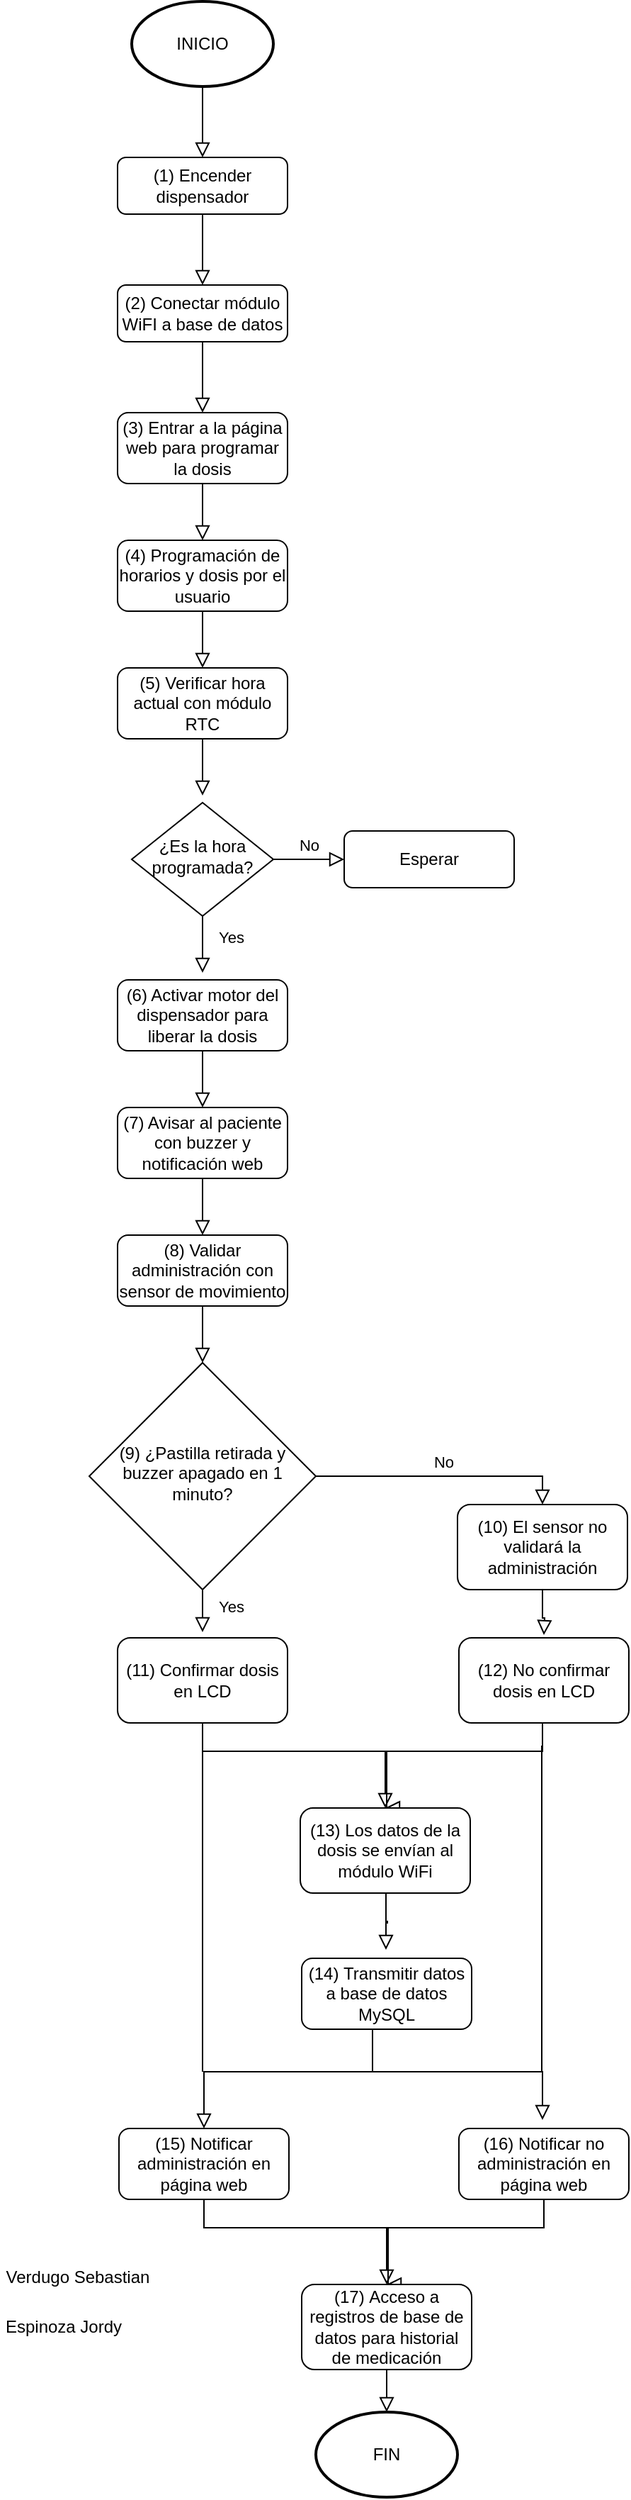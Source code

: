 <mxfile version="24.7.4">
  <diagram id="C5RBs43oDa-KdzZeNtuy" name="Page-1">
    <mxGraphModel dx="1249" dy="542" grid="1" gridSize="10" guides="1" tooltips="1" connect="1" arrows="1" fold="1" page="1" pageScale="1" pageWidth="827" pageHeight="1169" math="0" shadow="0">
      <root>
        <mxCell id="WIyWlLk6GJQsqaUBKTNV-0" />
        <mxCell id="WIyWlLk6GJQsqaUBKTNV-1" parent="WIyWlLk6GJQsqaUBKTNV-0" />
        <mxCell id="WIyWlLk6GJQsqaUBKTNV-4" value="Yes" style="rounded=0;html=1;jettySize=auto;orthogonalLoop=1;fontSize=11;endArrow=block;endFill=0;endSize=8;strokeWidth=1;shadow=0;labelBackgroundColor=none;edgeStyle=orthogonalEdgeStyle;" parent="WIyWlLk6GJQsqaUBKTNV-1" source="WIyWlLk6GJQsqaUBKTNV-6" edge="1">
          <mxGeometry x="-0.259" y="20" relative="1" as="geometry">
            <mxPoint as="offset" />
            <mxPoint x="303" y="705" as="targetPoint" />
          </mxGeometry>
        </mxCell>
        <mxCell id="WIyWlLk6GJQsqaUBKTNV-5" value="No" style="edgeStyle=orthogonalEdgeStyle;rounded=0;html=1;jettySize=auto;orthogonalLoop=1;fontSize=11;endArrow=block;endFill=0;endSize=8;strokeWidth=1;shadow=0;labelBackgroundColor=none;" parent="WIyWlLk6GJQsqaUBKTNV-1" source="WIyWlLk6GJQsqaUBKTNV-6" target="WIyWlLk6GJQsqaUBKTNV-7" edge="1">
          <mxGeometry y="10" relative="1" as="geometry">
            <mxPoint as="offset" />
          </mxGeometry>
        </mxCell>
        <mxCell id="WIyWlLk6GJQsqaUBKTNV-6" value="¿Es la hora programada?" style="rhombus;whiteSpace=wrap;html=1;shadow=0;fontFamily=Helvetica;fontSize=12;align=center;strokeWidth=1;spacing=6;spacingTop=-4;" parent="WIyWlLk6GJQsqaUBKTNV-1" vertex="1">
          <mxGeometry x="253" y="585" width="100" height="80" as="geometry" />
        </mxCell>
        <mxCell id="WIyWlLk6GJQsqaUBKTNV-7" value="Esperar" style="rounded=1;whiteSpace=wrap;html=1;fontSize=12;glass=0;strokeWidth=1;shadow=0;" parent="WIyWlLk6GJQsqaUBKTNV-1" vertex="1">
          <mxGeometry x="403" y="605" width="120" height="40" as="geometry" />
        </mxCell>
        <mxCell id="EYlrxo6wxWsGjPWzHVDA-5" value="" style="rounded=0;html=1;jettySize=auto;orthogonalLoop=1;fontSize=11;endArrow=block;endFill=0;endSize=8;strokeWidth=1;shadow=0;labelBackgroundColor=none;edgeStyle=orthogonalEdgeStyle;" edge="1" parent="WIyWlLk6GJQsqaUBKTNV-1">
          <mxGeometry relative="1" as="geometry">
            <mxPoint x="303" y="130" as="targetPoint" />
            <mxPoint x="303" y="80" as="sourcePoint" />
          </mxGeometry>
        </mxCell>
        <mxCell id="EYlrxo6wxWsGjPWzHVDA-7" value="" style="rounded=0;html=1;jettySize=auto;orthogonalLoop=1;fontSize=11;endArrow=block;endFill=0;endSize=8;strokeWidth=1;shadow=0;labelBackgroundColor=none;edgeStyle=orthogonalEdgeStyle;" edge="1" parent="WIyWlLk6GJQsqaUBKTNV-1" source="EYlrxo6wxWsGjPWzHVDA-8">
          <mxGeometry relative="1" as="geometry">
            <mxPoint x="303" y="220" as="targetPoint" />
          </mxGeometry>
        </mxCell>
        <mxCell id="EYlrxo6wxWsGjPWzHVDA-8" value="(1) Encender dispensador" style="rounded=1;whiteSpace=wrap;html=1;fontSize=12;glass=0;strokeWidth=1;shadow=0;" vertex="1" parent="WIyWlLk6GJQsqaUBKTNV-1">
          <mxGeometry x="243" y="130" width="120" height="40" as="geometry" />
        </mxCell>
        <mxCell id="EYlrxo6wxWsGjPWzHVDA-9" value="" style="rounded=0;html=1;jettySize=auto;orthogonalLoop=1;fontSize=11;endArrow=block;endFill=0;endSize=8;strokeWidth=1;shadow=0;labelBackgroundColor=none;edgeStyle=orthogonalEdgeStyle;" edge="1" parent="WIyWlLk6GJQsqaUBKTNV-1" source="EYlrxo6wxWsGjPWzHVDA-10">
          <mxGeometry relative="1" as="geometry">
            <mxPoint x="303" y="310" as="targetPoint" />
          </mxGeometry>
        </mxCell>
        <mxCell id="EYlrxo6wxWsGjPWzHVDA-10" value="(2) Conectar módulo WiFI a base de datos" style="rounded=1;whiteSpace=wrap;html=1;fontSize=12;glass=0;strokeWidth=1;shadow=0;" vertex="1" parent="WIyWlLk6GJQsqaUBKTNV-1">
          <mxGeometry x="243" y="220" width="120" height="40" as="geometry" />
        </mxCell>
        <mxCell id="EYlrxo6wxWsGjPWzHVDA-11" value="" style="rounded=0;html=1;jettySize=auto;orthogonalLoop=1;fontSize=11;endArrow=block;endFill=0;endSize=8;strokeWidth=1;shadow=0;labelBackgroundColor=none;edgeStyle=orthogonalEdgeStyle;" edge="1" parent="WIyWlLk6GJQsqaUBKTNV-1" source="EYlrxo6wxWsGjPWzHVDA-12">
          <mxGeometry relative="1" as="geometry">
            <mxPoint x="303" y="400" as="targetPoint" />
          </mxGeometry>
        </mxCell>
        <mxCell id="EYlrxo6wxWsGjPWzHVDA-12" value="(3)&amp;nbsp;Entrar a la página web para programar la dosis" style="rounded=1;whiteSpace=wrap;html=1;fontSize=12;glass=0;strokeWidth=1;shadow=0;" vertex="1" parent="WIyWlLk6GJQsqaUBKTNV-1">
          <mxGeometry x="243" y="310" width="120" height="50" as="geometry" />
        </mxCell>
        <mxCell id="EYlrxo6wxWsGjPWzHVDA-13" value="" style="rounded=0;html=1;jettySize=auto;orthogonalLoop=1;fontSize=11;endArrow=block;endFill=0;endSize=8;strokeWidth=1;shadow=0;labelBackgroundColor=none;edgeStyle=orthogonalEdgeStyle;" edge="1" parent="WIyWlLk6GJQsqaUBKTNV-1" source="EYlrxo6wxWsGjPWzHVDA-14">
          <mxGeometry relative="1" as="geometry">
            <mxPoint x="303" y="490" as="targetPoint" />
          </mxGeometry>
        </mxCell>
        <mxCell id="EYlrxo6wxWsGjPWzHVDA-14" value="(4) Programación de horarios y dosis por el usuario" style="rounded=1;whiteSpace=wrap;html=1;fontSize=12;glass=0;strokeWidth=1;shadow=0;" vertex="1" parent="WIyWlLk6GJQsqaUBKTNV-1">
          <mxGeometry x="243" y="400" width="120" height="50" as="geometry" />
        </mxCell>
        <mxCell id="EYlrxo6wxWsGjPWzHVDA-15" value="" style="rounded=0;html=1;jettySize=auto;orthogonalLoop=1;fontSize=11;endArrow=block;endFill=0;endSize=8;strokeWidth=1;shadow=0;labelBackgroundColor=none;edgeStyle=orthogonalEdgeStyle;" edge="1" parent="WIyWlLk6GJQsqaUBKTNV-1" source="EYlrxo6wxWsGjPWzHVDA-16">
          <mxGeometry relative="1" as="geometry">
            <mxPoint x="303" y="580" as="targetPoint" />
          </mxGeometry>
        </mxCell>
        <mxCell id="EYlrxo6wxWsGjPWzHVDA-16" value="(5) Verificar hora actual con módulo RTC" style="rounded=1;whiteSpace=wrap;html=1;fontSize=12;glass=0;strokeWidth=1;shadow=0;" vertex="1" parent="WIyWlLk6GJQsqaUBKTNV-1">
          <mxGeometry x="243" y="490" width="120" height="50" as="geometry" />
        </mxCell>
        <mxCell id="EYlrxo6wxWsGjPWzHVDA-17" value="" style="rounded=0;html=1;jettySize=auto;orthogonalLoop=1;fontSize=11;endArrow=block;endFill=0;endSize=8;strokeWidth=1;shadow=0;labelBackgroundColor=none;edgeStyle=orthogonalEdgeStyle;" edge="1" parent="WIyWlLk6GJQsqaUBKTNV-1" source="EYlrxo6wxWsGjPWzHVDA-18">
          <mxGeometry relative="1" as="geometry">
            <mxPoint x="303" y="800" as="targetPoint" />
          </mxGeometry>
        </mxCell>
        <mxCell id="EYlrxo6wxWsGjPWzHVDA-18" value="(6) Activar motor del dispensador para liberar la dosis" style="rounded=1;whiteSpace=wrap;html=1;fontSize=12;glass=0;strokeWidth=1;shadow=0;" vertex="1" parent="WIyWlLk6GJQsqaUBKTNV-1">
          <mxGeometry x="243" y="710" width="120" height="50" as="geometry" />
        </mxCell>
        <mxCell id="EYlrxo6wxWsGjPWzHVDA-25" value="" style="rounded=0;html=1;jettySize=auto;orthogonalLoop=1;fontSize=11;endArrow=block;endFill=0;endSize=8;strokeWidth=1;shadow=0;labelBackgroundColor=none;edgeStyle=orthogonalEdgeStyle;" edge="1" parent="WIyWlLk6GJQsqaUBKTNV-1" source="EYlrxo6wxWsGjPWzHVDA-26">
          <mxGeometry relative="1" as="geometry">
            <mxPoint x="303" y="890" as="targetPoint" />
          </mxGeometry>
        </mxCell>
        <mxCell id="EYlrxo6wxWsGjPWzHVDA-26" value="(7) Avisar al paciente con buzzer y notificación web" style="rounded=1;whiteSpace=wrap;html=1;fontSize=12;glass=0;strokeWidth=1;shadow=0;" vertex="1" parent="WIyWlLk6GJQsqaUBKTNV-1">
          <mxGeometry x="243" y="800" width="120" height="50" as="geometry" />
        </mxCell>
        <mxCell id="EYlrxo6wxWsGjPWzHVDA-27" value="" style="rounded=0;html=1;jettySize=auto;orthogonalLoop=1;fontSize=11;endArrow=block;endFill=0;endSize=8;strokeWidth=1;shadow=0;labelBackgroundColor=none;edgeStyle=orthogonalEdgeStyle;" edge="1" parent="WIyWlLk6GJQsqaUBKTNV-1" source="EYlrxo6wxWsGjPWzHVDA-28">
          <mxGeometry relative="1" as="geometry">
            <mxPoint x="303" y="980" as="targetPoint" />
          </mxGeometry>
        </mxCell>
        <mxCell id="EYlrxo6wxWsGjPWzHVDA-28" value="(8) Validar administración con sensor de movimiento" style="rounded=1;whiteSpace=wrap;html=1;fontSize=12;glass=0;strokeWidth=1;shadow=0;" vertex="1" parent="WIyWlLk6GJQsqaUBKTNV-1">
          <mxGeometry x="243" y="890" width="120" height="50" as="geometry" />
        </mxCell>
        <mxCell id="J73XyqiTvQUBGBkrZfWv-0" value="INICIO" style="strokeWidth=2;html=1;shape=mxgraph.flowchart.start_1;whiteSpace=wrap;" vertex="1" parent="WIyWlLk6GJQsqaUBKTNV-1">
          <mxGeometry x="253" y="20" width="100" height="60" as="geometry" />
        </mxCell>
        <mxCell id="J73XyqiTvQUBGBkrZfWv-11" value="Yes" style="rounded=0;html=1;jettySize=auto;orthogonalLoop=1;fontSize=11;endArrow=block;endFill=0;endSize=8;strokeWidth=1;shadow=0;labelBackgroundColor=none;edgeStyle=orthogonalEdgeStyle;" edge="1" parent="WIyWlLk6GJQsqaUBKTNV-1" source="J73XyqiTvQUBGBkrZfWv-13">
          <mxGeometry x="-0.259" y="20" relative="1" as="geometry">
            <mxPoint as="offset" />
            <mxPoint x="303" y="1170" as="targetPoint" />
          </mxGeometry>
        </mxCell>
        <mxCell id="J73XyqiTvQUBGBkrZfWv-12" value="No" style="edgeStyle=orthogonalEdgeStyle;rounded=0;html=1;jettySize=auto;orthogonalLoop=1;fontSize=11;endArrow=block;endFill=0;endSize=8;strokeWidth=1;shadow=0;labelBackgroundColor=none;entryX=0.5;entryY=0;entryDx=0;entryDy=0;" edge="1" parent="WIyWlLk6GJQsqaUBKTNV-1" source="J73XyqiTvQUBGBkrZfWv-13" target="J73XyqiTvQUBGBkrZfWv-16">
          <mxGeometry y="10" relative="1" as="geometry">
            <mxPoint as="offset" />
            <mxPoint x="583" y="1060" as="targetPoint" />
          </mxGeometry>
        </mxCell>
        <mxCell id="J73XyqiTvQUBGBkrZfWv-13" value="(9)&amp;nbsp;¿Pastilla retirada y buzzer apagado en 1 minuto?" style="rhombus;whiteSpace=wrap;html=1;shadow=0;fontFamily=Helvetica;fontSize=12;align=center;strokeWidth=1;spacing=6;spacingTop=-4;" vertex="1" parent="WIyWlLk6GJQsqaUBKTNV-1">
          <mxGeometry x="223" y="980" width="160" height="160" as="geometry" />
        </mxCell>
        <mxCell id="J73XyqiTvQUBGBkrZfWv-15" value="" style="rounded=0;html=1;jettySize=auto;orthogonalLoop=1;fontSize=11;endArrow=block;endFill=0;endSize=8;strokeWidth=1;shadow=0;labelBackgroundColor=none;edgeStyle=orthogonalEdgeStyle;" edge="1" parent="WIyWlLk6GJQsqaUBKTNV-1" source="J73XyqiTvQUBGBkrZfWv-16">
          <mxGeometry relative="1" as="geometry">
            <mxPoint x="544" y="1172" as="targetPoint" />
          </mxGeometry>
        </mxCell>
        <mxCell id="J73XyqiTvQUBGBkrZfWv-16" value="(10) El sensor no validará la administración" style="rounded=1;whiteSpace=wrap;html=1;fontSize=12;glass=0;strokeWidth=1;shadow=0;" vertex="1" parent="WIyWlLk6GJQsqaUBKTNV-1">
          <mxGeometry x="483" y="1080" width="120" height="60" as="geometry" />
        </mxCell>
        <mxCell id="J73XyqiTvQUBGBkrZfWv-18" value="(16) Notificar no administración en página web" style="rounded=1;whiteSpace=wrap;html=1;fontSize=12;glass=0;strokeWidth=1;shadow=0;" vertex="1" parent="WIyWlLk6GJQsqaUBKTNV-1">
          <mxGeometry x="484" y="1520" width="120" height="50" as="geometry" />
        </mxCell>
        <mxCell id="J73XyqiTvQUBGBkrZfWv-21" value="" style="rounded=0;html=1;jettySize=auto;orthogonalLoop=1;fontSize=11;endArrow=block;endFill=0;endSize=8;strokeWidth=1;shadow=0;labelBackgroundColor=none;edgeStyle=orthogonalEdgeStyle;" edge="1" parent="WIyWlLk6GJQsqaUBKTNV-1">
          <mxGeometry relative="1" as="geometry">
            <mxPoint x="433" y="1630" as="targetPoint" />
            <mxPoint x="544" y="1570" as="sourcePoint" />
            <Array as="points">
              <mxPoint x="544" y="1590" />
              <mxPoint x="434" y="1590" />
            </Array>
          </mxGeometry>
        </mxCell>
        <mxCell id="J73XyqiTvQUBGBkrZfWv-25" value="(11)&amp;nbsp;Confirmar dosis en LCD" style="rounded=1;whiteSpace=wrap;html=1;fontSize=12;glass=0;strokeWidth=1;shadow=0;" vertex="1" parent="WIyWlLk6GJQsqaUBKTNV-1">
          <mxGeometry x="243" y="1174" width="120" height="60" as="geometry" />
        </mxCell>
        <mxCell id="J73XyqiTvQUBGBkrZfWv-27" value="(15) Notificar administración en página web" style="rounded=1;whiteSpace=wrap;html=1;fontSize=12;glass=0;strokeWidth=1;shadow=0;" vertex="1" parent="WIyWlLk6GJQsqaUBKTNV-1">
          <mxGeometry x="244" y="1520" width="120" height="50" as="geometry" />
        </mxCell>
        <mxCell id="J73XyqiTvQUBGBkrZfWv-30" value="" style="rounded=0;html=1;jettySize=auto;orthogonalLoop=1;fontSize=11;endArrow=block;endFill=0;endSize=8;strokeWidth=1;shadow=0;labelBackgroundColor=none;edgeStyle=orthogonalEdgeStyle;entryX=0.5;entryY=0;entryDx=0;entryDy=0;" edge="1" parent="WIyWlLk6GJQsqaUBKTNV-1" target="J73XyqiTvQUBGBkrZfWv-33">
          <mxGeometry relative="1" as="geometry">
            <mxPoint x="304" y="1610" as="targetPoint" />
            <mxPoint x="304" y="1570" as="sourcePoint" />
            <Array as="points">
              <mxPoint x="304" y="1590" />
              <mxPoint x="433" y="1590" />
            </Array>
          </mxGeometry>
        </mxCell>
        <mxCell id="J73XyqiTvQUBGBkrZfWv-32" value="" style="rounded=0;html=1;jettySize=auto;orthogonalLoop=1;fontSize=11;endArrow=block;endFill=0;endSize=8;strokeWidth=1;shadow=0;labelBackgroundColor=none;edgeStyle=orthogonalEdgeStyle;" edge="1" parent="WIyWlLk6GJQsqaUBKTNV-1" source="J73XyqiTvQUBGBkrZfWv-33">
          <mxGeometry relative="1" as="geometry">
            <mxPoint x="433" y="1720" as="targetPoint" />
          </mxGeometry>
        </mxCell>
        <mxCell id="J73XyqiTvQUBGBkrZfWv-33" value="(17)&amp;nbsp;Acceso a registros de base de datos para historial de medicación" style="rounded=1;whiteSpace=wrap;html=1;fontSize=12;glass=0;strokeWidth=1;shadow=0;" vertex="1" parent="WIyWlLk6GJQsqaUBKTNV-1">
          <mxGeometry x="373" y="1630" width="120" height="60" as="geometry" />
        </mxCell>
        <mxCell id="J73XyqiTvQUBGBkrZfWv-34" value="FIN" style="strokeWidth=2;html=1;shape=mxgraph.flowchart.start_1;whiteSpace=wrap;" vertex="1" parent="WIyWlLk6GJQsqaUBKTNV-1">
          <mxGeometry x="383" y="1720" width="100" height="60" as="geometry" />
        </mxCell>
        <mxCell id="J73XyqiTvQUBGBkrZfWv-36" value="(12) No confirmar dosis en LCD" style="rounded=1;whiteSpace=wrap;html=1;fontSize=12;glass=0;strokeWidth=1;shadow=0;" vertex="1" parent="WIyWlLk6GJQsqaUBKTNV-1">
          <mxGeometry x="484" y="1174" width="120" height="60" as="geometry" />
        </mxCell>
        <mxCell id="J73XyqiTvQUBGBkrZfWv-37" value="" style="rounded=0;html=1;jettySize=auto;orthogonalLoop=1;fontSize=11;endArrow=block;endFill=0;endSize=8;strokeWidth=1;shadow=0;labelBackgroundColor=none;edgeStyle=orthogonalEdgeStyle;" edge="1" parent="WIyWlLk6GJQsqaUBKTNV-1">
          <mxGeometry relative="1" as="geometry">
            <mxPoint x="432" y="1294" as="targetPoint" />
            <Array as="points">
              <mxPoint x="543" y="1254" />
              <mxPoint x="433" y="1254" />
            </Array>
            <mxPoint x="543" y="1234" as="sourcePoint" />
          </mxGeometry>
        </mxCell>
        <mxCell id="J73XyqiTvQUBGBkrZfWv-39" value="" style="rounded=0;html=1;jettySize=auto;orthogonalLoop=1;fontSize=11;endArrow=block;endFill=0;endSize=8;strokeWidth=1;shadow=0;labelBackgroundColor=none;edgeStyle=orthogonalEdgeStyle;entryX=0.5;entryY=0;entryDx=0;entryDy=0;" edge="1" parent="WIyWlLk6GJQsqaUBKTNV-1" target="J73XyqiTvQUBGBkrZfWv-41">
          <mxGeometry relative="1" as="geometry">
            <mxPoint x="303" y="1274" as="targetPoint" />
            <Array as="points">
              <mxPoint x="303" y="1254" />
              <mxPoint x="432" y="1254" />
            </Array>
            <mxPoint x="303" y="1234" as="sourcePoint" />
          </mxGeometry>
        </mxCell>
        <mxCell id="J73XyqiTvQUBGBkrZfWv-41" value="(13)&amp;nbsp;Los datos de la dosis se envían al módulo WiFi" style="rounded=1;whiteSpace=wrap;html=1;fontSize=12;glass=0;strokeWidth=1;shadow=0;" vertex="1" parent="WIyWlLk6GJQsqaUBKTNV-1">
          <mxGeometry x="372" y="1294" width="120" height="60" as="geometry" />
        </mxCell>
        <mxCell id="J73XyqiTvQUBGBkrZfWv-42" value="" style="rounded=0;html=1;jettySize=auto;orthogonalLoop=1;fontSize=11;endArrow=block;endFill=0;endSize=8;strokeWidth=1;shadow=0;labelBackgroundColor=none;edgeStyle=orthogonalEdgeStyle;entryX=0.5;entryY=0;entryDx=0;entryDy=0;" edge="1" parent="WIyWlLk6GJQsqaUBKTNV-1" source="J73XyqiTvQUBGBkrZfWv-43" target="J73XyqiTvQUBGBkrZfWv-27">
          <mxGeometry relative="1" as="geometry">
            <mxPoint x="433" y="1490" as="targetPoint" />
            <Array as="points">
              <mxPoint x="423" y="1480" />
              <mxPoint x="304" y="1480" />
            </Array>
          </mxGeometry>
        </mxCell>
        <mxCell id="J73XyqiTvQUBGBkrZfWv-43" value="(14)&amp;nbsp;Transmitir datos a base de datos MySQL" style="rounded=1;whiteSpace=wrap;html=1;fontSize=12;glass=0;strokeWidth=1;shadow=0;" vertex="1" parent="WIyWlLk6GJQsqaUBKTNV-1">
          <mxGeometry x="373" y="1400" width="120" height="50" as="geometry" />
        </mxCell>
        <mxCell id="J73XyqiTvQUBGBkrZfWv-47" value="" style="rounded=0;html=1;jettySize=auto;orthogonalLoop=1;fontSize=11;endArrow=block;endFill=0;endSize=8;strokeWidth=1;shadow=0;labelBackgroundColor=none;edgeStyle=orthogonalEdgeStyle;" edge="1" parent="WIyWlLk6GJQsqaUBKTNV-1">
          <mxGeometry relative="1" as="geometry">
            <mxPoint x="432.5" y="1394" as="targetPoint" />
            <mxPoint x="432.5" y="1354" as="sourcePoint" />
            <Array as="points">
              <mxPoint x="432.5" y="1375" />
              <mxPoint x="433.5" y="1375" />
              <mxPoint x="433.5" y="1374" />
              <mxPoint x="432.5" y="1374" />
            </Array>
          </mxGeometry>
        </mxCell>
        <mxCell id="J73XyqiTvQUBGBkrZfWv-54" value="" style="rounded=0;html=1;jettySize=auto;orthogonalLoop=1;fontSize=11;endArrow=block;endFill=0;endSize=8;strokeWidth=1;shadow=0;labelBackgroundColor=none;edgeStyle=orthogonalEdgeStyle;entryX=0.53;entryY=-0.12;entryDx=0;entryDy=0;entryPerimeter=0;" edge="1" parent="WIyWlLk6GJQsqaUBKTNV-1">
          <mxGeometry relative="1" as="geometry">
            <mxPoint x="543" y="1514" as="targetPoint" />
            <mxPoint x="423" y="1450" as="sourcePoint" />
            <Array as="points">
              <mxPoint x="423" y="1450" />
              <mxPoint x="423" y="1480" />
              <mxPoint x="543" y="1480" />
            </Array>
          </mxGeometry>
        </mxCell>
        <mxCell id="J73XyqiTvQUBGBkrZfWv-55" value="" style="endArrow=none;html=1;rounded=0;" edge="1" parent="WIyWlLk6GJQsqaUBKTNV-1">
          <mxGeometry width="50" height="50" relative="1" as="geometry">
            <mxPoint x="303" y="1480" as="sourcePoint" />
            <mxPoint x="303" y="1250" as="targetPoint" />
            <Array as="points">
              <mxPoint x="303" y="1370" />
            </Array>
          </mxGeometry>
        </mxCell>
        <mxCell id="J73XyqiTvQUBGBkrZfWv-56" value="" style="endArrow=none;html=1;rounded=0;" edge="1" parent="WIyWlLk6GJQsqaUBKTNV-1">
          <mxGeometry width="50" height="50" relative="1" as="geometry">
            <mxPoint x="542.5" y="1480" as="sourcePoint" />
            <mxPoint x="542.5" y="1250" as="targetPoint" />
            <Array as="points">
              <mxPoint x="542.5" y="1370" />
            </Array>
          </mxGeometry>
        </mxCell>
        <mxCell id="J73XyqiTvQUBGBkrZfWv-57" value="Verdugo Sebastian" style="text;html=1;align=center;verticalAlign=middle;whiteSpace=wrap;rounded=0;" vertex="1" parent="WIyWlLk6GJQsqaUBKTNV-1">
          <mxGeometry x="160" y="1610" width="110" height="30" as="geometry" />
        </mxCell>
        <mxCell id="J73XyqiTvQUBGBkrZfWv-58" value="Espinoza Jordy" style="text;html=1;align=center;verticalAlign=middle;whiteSpace=wrap;rounded=0;" vertex="1" parent="WIyWlLk6GJQsqaUBKTNV-1">
          <mxGeometry x="160" y="1645" width="90" height="30" as="geometry" />
        </mxCell>
      </root>
    </mxGraphModel>
  </diagram>
</mxfile>
